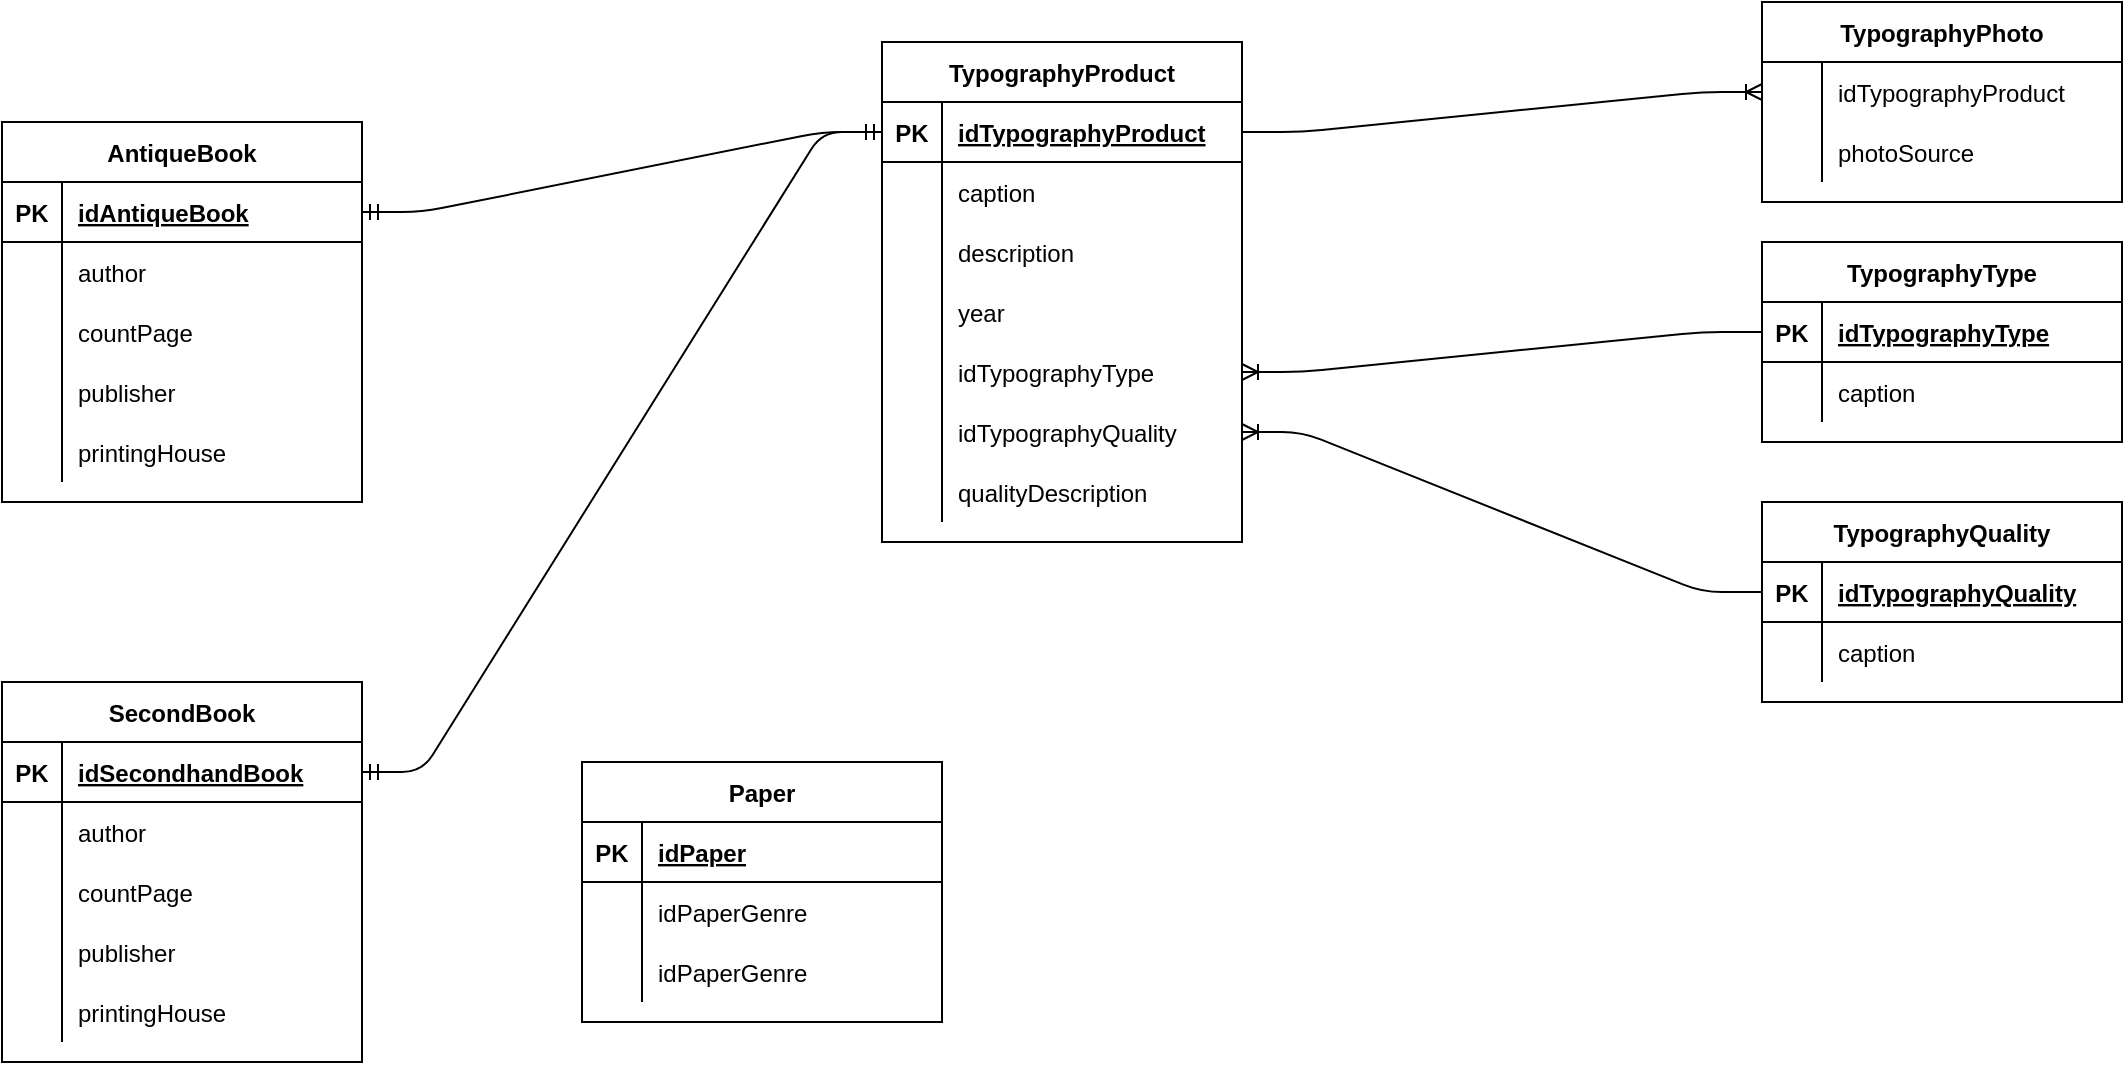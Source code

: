 <mxfile version="13.7.9" type="device" pages="2"><diagram id="R2lEEEUBdFMjLlhIrx00" name="Общая структура"><mxGraphModel dx="1952" dy="652" grid="1" gridSize="10" guides="1" tooltips="1" connect="1" arrows="1" fold="1" page="1" pageScale="1" pageWidth="850" pageHeight="1100" math="0" shadow="0" extFonts="Permanent Marker^https://fonts.googleapis.com/css?family=Permanent+Marker"><root><mxCell id="0"/><mxCell id="1" parent="0"/><mxCell id="7gq-bZuDtef8zBYDTIqY-27" value="" style="edgeStyle=entityRelationEdgeStyle;fontSize=12;html=1;endArrow=ERoneToMany;" parent="1" source="7gq-bZuDtef8zBYDTIqY-15" target="fQw-BtRaJXhAXheImwNY-1" edge="1"><mxGeometry width="100" height="100" relative="1" as="geometry"><mxPoint x="580" y="140" as="sourcePoint"/><mxPoint x="550" y="280" as="targetPoint"/></mxGeometry></mxCell><mxCell id="7gq-bZuDtef8zBYDTIqY-1" value="TypographyProduct" style="shape=table;startSize=30;container=1;collapsible=1;childLayout=tableLayout;fixedRows=1;rowLines=0;fontStyle=1;align=center;resizeLast=1;" parent="1" vertex="1"><mxGeometry x="160" y="40" width="180" height="250" as="geometry"/></mxCell><mxCell id="7gq-bZuDtef8zBYDTIqY-2" value="" style="shape=partialRectangle;collapsible=0;dropTarget=0;pointerEvents=0;fillColor=none;top=0;left=0;bottom=1;right=0;points=[[0,0.5],[1,0.5]];portConstraint=eastwest;" parent="7gq-bZuDtef8zBYDTIqY-1" vertex="1"><mxGeometry y="30" width="180" height="30" as="geometry"/></mxCell><mxCell id="7gq-bZuDtef8zBYDTIqY-3" value="PK" style="shape=partialRectangle;connectable=0;fillColor=none;top=0;left=0;bottom=0;right=0;fontStyle=1;overflow=hidden;" parent="7gq-bZuDtef8zBYDTIqY-2" vertex="1"><mxGeometry width="30" height="30" as="geometry"/></mxCell><mxCell id="7gq-bZuDtef8zBYDTIqY-4" value="idTypographyProduct" style="shape=partialRectangle;connectable=0;fillColor=none;top=0;left=0;bottom=0;right=0;align=left;spacingLeft=6;fontStyle=5;overflow=hidden;" parent="7gq-bZuDtef8zBYDTIqY-2" vertex="1"><mxGeometry x="30" width="150" height="30" as="geometry"/></mxCell><mxCell id="7gq-bZuDtef8zBYDTIqY-5" value="" style="shape=partialRectangle;collapsible=0;dropTarget=0;pointerEvents=0;fillColor=none;top=0;left=0;bottom=0;right=0;points=[[0,0.5],[1,0.5]];portConstraint=eastwest;" parent="7gq-bZuDtef8zBYDTIqY-1" vertex="1"><mxGeometry y="60" width="180" height="30" as="geometry"/></mxCell><mxCell id="7gq-bZuDtef8zBYDTIqY-6" value="" style="shape=partialRectangle;connectable=0;fillColor=none;top=0;left=0;bottom=0;right=0;editable=1;overflow=hidden;" parent="7gq-bZuDtef8zBYDTIqY-5" vertex="1"><mxGeometry width="30" height="30" as="geometry"/></mxCell><mxCell id="7gq-bZuDtef8zBYDTIqY-7" value="caption" style="shape=partialRectangle;connectable=0;fillColor=none;top=0;left=0;bottom=0;right=0;align=left;spacingLeft=6;overflow=hidden;" parent="7gq-bZuDtef8zBYDTIqY-5" vertex="1"><mxGeometry x="30" width="150" height="30" as="geometry"/></mxCell><mxCell id="fQw-BtRaJXhAXheImwNY-48" value="" style="shape=partialRectangle;collapsible=0;dropTarget=0;pointerEvents=0;fillColor=none;top=0;left=0;bottom=0;right=0;points=[[0,0.5],[1,0.5]];portConstraint=eastwest;" parent="7gq-bZuDtef8zBYDTIqY-1" vertex="1"><mxGeometry y="90" width="180" height="30" as="geometry"/></mxCell><mxCell id="fQw-BtRaJXhAXheImwNY-49" value="" style="shape=partialRectangle;connectable=0;fillColor=none;top=0;left=0;bottom=0;right=0;editable=1;overflow=hidden;" parent="fQw-BtRaJXhAXheImwNY-48" vertex="1"><mxGeometry width="30" height="30" as="geometry"/></mxCell><mxCell id="fQw-BtRaJXhAXheImwNY-50" value="description" style="shape=partialRectangle;connectable=0;fillColor=none;top=0;left=0;bottom=0;right=0;align=left;spacingLeft=6;overflow=hidden;" parent="fQw-BtRaJXhAXheImwNY-48" vertex="1"><mxGeometry x="30" width="150" height="30" as="geometry"/></mxCell><mxCell id="7gq-bZuDtef8zBYDTIqY-8" value="" style="shape=partialRectangle;collapsible=0;dropTarget=0;pointerEvents=0;fillColor=none;top=0;left=0;bottom=0;right=0;points=[[0,0.5],[1,0.5]];portConstraint=eastwest;" parent="7gq-bZuDtef8zBYDTIqY-1" vertex="1"><mxGeometry y="120" width="180" height="30" as="geometry"/></mxCell><mxCell id="7gq-bZuDtef8zBYDTIqY-9" value="" style="shape=partialRectangle;connectable=0;fillColor=none;top=0;left=0;bottom=0;right=0;editable=1;overflow=hidden;" parent="7gq-bZuDtef8zBYDTIqY-8" vertex="1"><mxGeometry width="30" height="30" as="geometry"/></mxCell><mxCell id="7gq-bZuDtef8zBYDTIqY-10" value="year" style="shape=partialRectangle;connectable=0;fillColor=none;top=0;left=0;bottom=0;right=0;align=left;spacingLeft=6;overflow=hidden;" parent="7gq-bZuDtef8zBYDTIqY-8" vertex="1"><mxGeometry x="30" width="150" height="30" as="geometry"/></mxCell><mxCell id="fQw-BtRaJXhAXheImwNY-1" value="" style="shape=partialRectangle;collapsible=0;dropTarget=0;pointerEvents=0;fillColor=none;top=0;left=0;bottom=0;right=0;points=[[0,0.5],[1,0.5]];portConstraint=eastwest;" parent="7gq-bZuDtef8zBYDTIqY-1" vertex="1"><mxGeometry y="150" width="180" height="30" as="geometry"/></mxCell><mxCell id="fQw-BtRaJXhAXheImwNY-2" value="" style="shape=partialRectangle;connectable=0;fillColor=none;top=0;left=0;bottom=0;right=0;editable=1;overflow=hidden;" parent="fQw-BtRaJXhAXheImwNY-1" vertex="1"><mxGeometry width="30" height="30" as="geometry"/></mxCell><mxCell id="fQw-BtRaJXhAXheImwNY-3" value="idTypographyType" style="shape=partialRectangle;connectable=0;fillColor=none;top=0;left=0;bottom=0;right=0;align=left;spacingLeft=6;overflow=hidden;" parent="fQw-BtRaJXhAXheImwNY-1" vertex="1"><mxGeometry x="30" width="150" height="30" as="geometry"/></mxCell><mxCell id="fQw-BtRaJXhAXheImwNY-4" value="" style="shape=partialRectangle;collapsible=0;dropTarget=0;pointerEvents=0;fillColor=none;top=0;left=0;bottom=0;right=0;points=[[0,0.5],[1,0.5]];portConstraint=eastwest;" parent="7gq-bZuDtef8zBYDTIqY-1" vertex="1"><mxGeometry y="180" width="180" height="30" as="geometry"/></mxCell><mxCell id="fQw-BtRaJXhAXheImwNY-5" value="" style="shape=partialRectangle;connectable=0;fillColor=none;top=0;left=0;bottom=0;right=0;editable=1;overflow=hidden;" parent="fQw-BtRaJXhAXheImwNY-4" vertex="1"><mxGeometry width="30" height="30" as="geometry"/></mxCell><mxCell id="fQw-BtRaJXhAXheImwNY-6" value="idTypographyQuality" style="shape=partialRectangle;connectable=0;fillColor=none;top=0;left=0;bottom=0;right=0;align=left;spacingLeft=6;overflow=hidden;" parent="fQw-BtRaJXhAXheImwNY-4" vertex="1"><mxGeometry x="30" width="150" height="30" as="geometry"/></mxCell><mxCell id="7gq-bZuDtef8zBYDTIqY-11" value="" style="shape=partialRectangle;collapsible=0;dropTarget=0;pointerEvents=0;fillColor=none;top=0;left=0;bottom=0;right=0;points=[[0,0.5],[1,0.5]];portConstraint=eastwest;" parent="7gq-bZuDtef8zBYDTIqY-1" vertex="1"><mxGeometry y="210" width="180" height="30" as="geometry"/></mxCell><mxCell id="7gq-bZuDtef8zBYDTIqY-12" value="" style="shape=partialRectangle;connectable=0;fillColor=none;top=0;left=0;bottom=0;right=0;editable=1;overflow=hidden;" parent="7gq-bZuDtef8zBYDTIqY-11" vertex="1"><mxGeometry width="30" height="30" as="geometry"/></mxCell><mxCell id="7gq-bZuDtef8zBYDTIqY-13" value="qualityDescription" style="shape=partialRectangle;connectable=0;fillColor=none;top=0;left=0;bottom=0;right=0;align=left;spacingLeft=6;overflow=hidden;" parent="7gq-bZuDtef8zBYDTIqY-11" vertex="1"><mxGeometry x="30" width="150" height="30" as="geometry"/></mxCell><mxCell id="fQw-BtRaJXhAXheImwNY-7" value="" style="edgeStyle=entityRelationEdgeStyle;fontSize=12;html=1;endArrow=ERoneToMany;" parent="1" source="OE2pq34uRL8KqvzBAQ7R-21" target="fQw-BtRaJXhAXheImwNY-4" edge="1"><mxGeometry width="100" height="100" relative="1" as="geometry"><mxPoint x="610" y="95" as="sourcePoint"/><mxPoint x="350" y="185" as="targetPoint"/></mxGeometry></mxCell><mxCell id="fQw-BtRaJXhAXheImwNY-8" value="" style="edgeStyle=entityRelationEdgeStyle;fontSize=12;html=1;endArrow=ERmandOne;startArrow=ERmandOne;" parent="1" source="OE2pq34uRL8KqvzBAQ7R-2" target="7gq-bZuDtef8zBYDTIqY-2" edge="1"><mxGeometry width="100" height="100" relative="1" as="geometry"><mxPoint x="50" y="450" as="sourcePoint"/><mxPoint x="150" y="350" as="targetPoint"/></mxGeometry></mxCell><mxCell id="fQw-BtRaJXhAXheImwNY-9" value="SecondBook" style="shape=table;startSize=30;container=1;collapsible=1;childLayout=tableLayout;fixedRows=1;rowLines=0;fontStyle=1;align=center;resizeLast=1;" parent="1" vertex="1"><mxGeometry x="-280" y="360" width="180" height="190" as="geometry"/></mxCell><mxCell id="fQw-BtRaJXhAXheImwNY-10" value="" style="shape=partialRectangle;collapsible=0;dropTarget=0;pointerEvents=0;fillColor=none;top=0;left=0;bottom=1;right=0;points=[[0,0.5],[1,0.5]];portConstraint=eastwest;" parent="fQw-BtRaJXhAXheImwNY-9" vertex="1"><mxGeometry y="30" width="180" height="30" as="geometry"/></mxCell><mxCell id="fQw-BtRaJXhAXheImwNY-11" value="PK" style="shape=partialRectangle;connectable=0;fillColor=none;top=0;left=0;bottom=0;right=0;fontStyle=1;overflow=hidden;" parent="fQw-BtRaJXhAXheImwNY-10" vertex="1"><mxGeometry width="30" height="30" as="geometry"/></mxCell><mxCell id="fQw-BtRaJXhAXheImwNY-12" value="idSecondhandBook" style="shape=partialRectangle;connectable=0;fillColor=none;top=0;left=0;bottom=0;right=0;align=left;spacingLeft=6;fontStyle=5;overflow=hidden;" parent="fQw-BtRaJXhAXheImwNY-10" vertex="1"><mxGeometry x="30" width="150" height="30" as="geometry"/></mxCell><mxCell id="fQw-BtRaJXhAXheImwNY-13" value="" style="shape=partialRectangle;collapsible=0;dropTarget=0;pointerEvents=0;fillColor=none;top=0;left=0;bottom=0;right=0;points=[[0,0.5],[1,0.5]];portConstraint=eastwest;" parent="fQw-BtRaJXhAXheImwNY-9" vertex="1"><mxGeometry y="60" width="180" height="30" as="geometry"/></mxCell><mxCell id="fQw-BtRaJXhAXheImwNY-14" value="" style="shape=partialRectangle;connectable=0;fillColor=none;top=0;left=0;bottom=0;right=0;editable=1;overflow=hidden;" parent="fQw-BtRaJXhAXheImwNY-13" vertex="1"><mxGeometry width="30" height="30" as="geometry"/></mxCell><mxCell id="fQw-BtRaJXhAXheImwNY-15" value="author" style="shape=partialRectangle;connectable=0;fillColor=none;top=0;left=0;bottom=0;right=0;align=left;spacingLeft=6;overflow=hidden;" parent="fQw-BtRaJXhAXheImwNY-13" vertex="1"><mxGeometry x="30" width="150" height="30" as="geometry"/></mxCell><mxCell id="fQw-BtRaJXhAXheImwNY-16" value="" style="shape=partialRectangle;collapsible=0;dropTarget=0;pointerEvents=0;fillColor=none;top=0;left=0;bottom=0;right=0;points=[[0,0.5],[1,0.5]];portConstraint=eastwest;" parent="fQw-BtRaJXhAXheImwNY-9" vertex="1"><mxGeometry y="90" width="180" height="30" as="geometry"/></mxCell><mxCell id="fQw-BtRaJXhAXheImwNY-17" value="" style="shape=partialRectangle;connectable=0;fillColor=none;top=0;left=0;bottom=0;right=0;editable=1;overflow=hidden;" parent="fQw-BtRaJXhAXheImwNY-16" vertex="1"><mxGeometry width="30" height="30" as="geometry"/></mxCell><mxCell id="fQw-BtRaJXhAXheImwNY-18" value="countPage" style="shape=partialRectangle;connectable=0;fillColor=none;top=0;left=0;bottom=0;right=0;align=left;spacingLeft=6;overflow=hidden;" parent="fQw-BtRaJXhAXheImwNY-16" vertex="1"><mxGeometry x="30" width="150" height="30" as="geometry"/></mxCell><mxCell id="fQw-BtRaJXhAXheImwNY-19" value="" style="shape=partialRectangle;collapsible=0;dropTarget=0;pointerEvents=0;fillColor=none;top=0;left=0;bottom=0;right=0;points=[[0,0.5],[1,0.5]];portConstraint=eastwest;" parent="fQw-BtRaJXhAXheImwNY-9" vertex="1"><mxGeometry y="120" width="180" height="30" as="geometry"/></mxCell><mxCell id="fQw-BtRaJXhAXheImwNY-20" value="" style="shape=partialRectangle;connectable=0;fillColor=none;top=0;left=0;bottom=0;right=0;editable=1;overflow=hidden;" parent="fQw-BtRaJXhAXheImwNY-19" vertex="1"><mxGeometry width="30" height="30" as="geometry"/></mxCell><mxCell id="fQw-BtRaJXhAXheImwNY-21" value="publisher" style="shape=partialRectangle;connectable=0;fillColor=none;top=0;left=0;bottom=0;right=0;align=left;spacingLeft=6;overflow=hidden;" parent="fQw-BtRaJXhAXheImwNY-19" vertex="1"><mxGeometry x="30" width="150" height="30" as="geometry"/></mxCell><mxCell id="fQw-BtRaJXhAXheImwNY-22" value="" style="shape=partialRectangle;collapsible=0;dropTarget=0;pointerEvents=0;fillColor=none;top=0;left=0;bottom=0;right=0;points=[[0,0.5],[1,0.5]];portConstraint=eastwest;" parent="fQw-BtRaJXhAXheImwNY-9" vertex="1"><mxGeometry y="150" width="180" height="30" as="geometry"/></mxCell><mxCell id="fQw-BtRaJXhAXheImwNY-23" value="" style="shape=partialRectangle;connectable=0;fillColor=none;top=0;left=0;bottom=0;right=0;editable=1;overflow=hidden;" parent="fQw-BtRaJXhAXheImwNY-22" vertex="1"><mxGeometry width="30" height="30" as="geometry"/></mxCell><mxCell id="fQw-BtRaJXhAXheImwNY-24" value="printingHouse" style="shape=partialRectangle;connectable=0;fillColor=none;top=0;left=0;bottom=0;right=0;align=left;spacingLeft=6;overflow=hidden;" parent="fQw-BtRaJXhAXheImwNY-22" vertex="1"><mxGeometry x="30" width="150" height="30" as="geometry"/></mxCell><mxCell id="OE2pq34uRL8KqvzBAQ7R-1" value="AntiqueBook" style="shape=table;startSize=30;container=1;collapsible=1;childLayout=tableLayout;fixedRows=1;rowLines=0;fontStyle=1;align=center;resizeLast=1;" parent="1" vertex="1"><mxGeometry x="-280" y="80" width="180" height="190" as="geometry"/></mxCell><mxCell id="OE2pq34uRL8KqvzBAQ7R-2" value="" style="shape=partialRectangle;collapsible=0;dropTarget=0;pointerEvents=0;fillColor=none;top=0;left=0;bottom=1;right=0;points=[[0,0.5],[1,0.5]];portConstraint=eastwest;" parent="OE2pq34uRL8KqvzBAQ7R-1" vertex="1"><mxGeometry y="30" width="180" height="30" as="geometry"/></mxCell><mxCell id="OE2pq34uRL8KqvzBAQ7R-3" value="PK" style="shape=partialRectangle;connectable=0;fillColor=none;top=0;left=0;bottom=0;right=0;fontStyle=1;overflow=hidden;" parent="OE2pq34uRL8KqvzBAQ7R-2" vertex="1"><mxGeometry width="30" height="30" as="geometry"/></mxCell><mxCell id="OE2pq34uRL8KqvzBAQ7R-4" value="idAntiqueBook" style="shape=partialRectangle;connectable=0;fillColor=none;top=0;left=0;bottom=0;right=0;align=left;spacingLeft=6;fontStyle=5;overflow=hidden;" parent="OE2pq34uRL8KqvzBAQ7R-2" vertex="1"><mxGeometry x="30" width="150" height="30" as="geometry"/></mxCell><mxCell id="OE2pq34uRL8KqvzBAQ7R-5" value="" style="shape=partialRectangle;collapsible=0;dropTarget=0;pointerEvents=0;fillColor=none;top=0;left=0;bottom=0;right=0;points=[[0,0.5],[1,0.5]];portConstraint=eastwest;" parent="OE2pq34uRL8KqvzBAQ7R-1" vertex="1"><mxGeometry y="60" width="180" height="30" as="geometry"/></mxCell><mxCell id="OE2pq34uRL8KqvzBAQ7R-6" value="" style="shape=partialRectangle;connectable=0;fillColor=none;top=0;left=0;bottom=0;right=0;editable=1;overflow=hidden;" parent="OE2pq34uRL8KqvzBAQ7R-5" vertex="1"><mxGeometry width="30" height="30" as="geometry"/></mxCell><mxCell id="OE2pq34uRL8KqvzBAQ7R-7" value="author" style="shape=partialRectangle;connectable=0;fillColor=none;top=0;left=0;bottom=0;right=0;align=left;spacingLeft=6;overflow=hidden;" parent="OE2pq34uRL8KqvzBAQ7R-5" vertex="1"><mxGeometry x="30" width="150" height="30" as="geometry"/></mxCell><mxCell id="OE2pq34uRL8KqvzBAQ7R-8" value="" style="shape=partialRectangle;collapsible=0;dropTarget=0;pointerEvents=0;fillColor=none;top=0;left=0;bottom=0;right=0;points=[[0,0.5],[1,0.5]];portConstraint=eastwest;" parent="OE2pq34uRL8KqvzBAQ7R-1" vertex="1"><mxGeometry y="90" width="180" height="30" as="geometry"/></mxCell><mxCell id="OE2pq34uRL8KqvzBAQ7R-9" value="" style="shape=partialRectangle;connectable=0;fillColor=none;top=0;left=0;bottom=0;right=0;editable=1;overflow=hidden;" parent="OE2pq34uRL8KqvzBAQ7R-8" vertex="1"><mxGeometry width="30" height="30" as="geometry"/></mxCell><mxCell id="OE2pq34uRL8KqvzBAQ7R-10" value="countPage" style="shape=partialRectangle;connectable=0;fillColor=none;top=0;left=0;bottom=0;right=0;align=left;spacingLeft=6;overflow=hidden;" parent="OE2pq34uRL8KqvzBAQ7R-8" vertex="1"><mxGeometry x="30" width="150" height="30" as="geometry"/></mxCell><mxCell id="OE2pq34uRL8KqvzBAQ7R-11" value="" style="shape=partialRectangle;collapsible=0;dropTarget=0;pointerEvents=0;fillColor=none;top=0;left=0;bottom=0;right=0;points=[[0,0.5],[1,0.5]];portConstraint=eastwest;" parent="OE2pq34uRL8KqvzBAQ7R-1" vertex="1"><mxGeometry y="120" width="180" height="30" as="geometry"/></mxCell><mxCell id="OE2pq34uRL8KqvzBAQ7R-12" value="" style="shape=partialRectangle;connectable=0;fillColor=none;top=0;left=0;bottom=0;right=0;editable=1;overflow=hidden;" parent="OE2pq34uRL8KqvzBAQ7R-11" vertex="1"><mxGeometry width="30" height="30" as="geometry"/></mxCell><mxCell id="OE2pq34uRL8KqvzBAQ7R-13" value="publisher" style="shape=partialRectangle;connectable=0;fillColor=none;top=0;left=0;bottom=0;right=0;align=left;spacingLeft=6;overflow=hidden;" parent="OE2pq34uRL8KqvzBAQ7R-11" vertex="1"><mxGeometry x="30" width="150" height="30" as="geometry"/></mxCell><mxCell id="OE2pq34uRL8KqvzBAQ7R-14" value="" style="shape=partialRectangle;collapsible=0;dropTarget=0;pointerEvents=0;fillColor=none;top=0;left=0;bottom=0;right=0;points=[[0,0.5],[1,0.5]];portConstraint=eastwest;" parent="OE2pq34uRL8KqvzBAQ7R-1" vertex="1"><mxGeometry y="150" width="180" height="30" as="geometry"/></mxCell><mxCell id="OE2pq34uRL8KqvzBAQ7R-15" value="" style="shape=partialRectangle;connectable=0;fillColor=none;top=0;left=0;bottom=0;right=0;editable=1;overflow=hidden;" parent="OE2pq34uRL8KqvzBAQ7R-14" vertex="1"><mxGeometry width="30" height="30" as="geometry"/></mxCell><mxCell id="OE2pq34uRL8KqvzBAQ7R-16" value="printingHouse" style="shape=partialRectangle;connectable=0;fillColor=none;top=0;left=0;bottom=0;right=0;align=left;spacingLeft=6;overflow=hidden;" parent="OE2pq34uRL8KqvzBAQ7R-14" vertex="1"><mxGeometry x="30" width="150" height="30" as="geometry"/></mxCell><mxCell id="fQw-BtRaJXhAXheImwNY-28" value="" style="edgeStyle=entityRelationEdgeStyle;fontSize=12;html=1;endArrow=ERmandOne;startArrow=ERmandOne;" parent="1" source="fQw-BtRaJXhAXheImwNY-10" target="7gq-bZuDtef8zBYDTIqY-2" edge="1"><mxGeometry width="100" height="100" relative="1" as="geometry"><mxPoint x="-20" y="430" as="sourcePoint"/><mxPoint x="80" y="330" as="targetPoint"/></mxGeometry></mxCell><mxCell id="fQw-BtRaJXhAXheImwNY-29" value="Paper" style="shape=table;startSize=30;container=1;collapsible=1;childLayout=tableLayout;fixedRows=1;rowLines=0;fontStyle=1;align=center;resizeLast=1;" parent="1" vertex="1"><mxGeometry x="10" y="400" width="180" height="130" as="geometry"/></mxCell><mxCell id="fQw-BtRaJXhAXheImwNY-30" value="" style="shape=partialRectangle;collapsible=0;dropTarget=0;pointerEvents=0;fillColor=none;top=0;left=0;bottom=1;right=0;points=[[0,0.5],[1,0.5]];portConstraint=eastwest;" parent="fQw-BtRaJXhAXheImwNY-29" vertex="1"><mxGeometry y="30" width="180" height="30" as="geometry"/></mxCell><mxCell id="fQw-BtRaJXhAXheImwNY-31" value="PK" style="shape=partialRectangle;connectable=0;fillColor=none;top=0;left=0;bottom=0;right=0;fontStyle=1;overflow=hidden;" parent="fQw-BtRaJXhAXheImwNY-30" vertex="1"><mxGeometry width="30" height="30" as="geometry"/></mxCell><mxCell id="fQw-BtRaJXhAXheImwNY-32" value="idPaper" style="shape=partialRectangle;connectable=0;fillColor=none;top=0;left=0;bottom=0;right=0;align=left;spacingLeft=6;fontStyle=5;overflow=hidden;" parent="fQw-BtRaJXhAXheImwNY-30" vertex="1"><mxGeometry x="30" width="150" height="30" as="geometry"/></mxCell><mxCell id="fQw-BtRaJXhAXheImwNY-33" value="" style="shape=partialRectangle;collapsible=0;dropTarget=0;pointerEvents=0;fillColor=none;top=0;left=0;bottom=0;right=0;points=[[0,0.5],[1,0.5]];portConstraint=eastwest;" parent="fQw-BtRaJXhAXheImwNY-29" vertex="1"><mxGeometry y="60" width="180" height="30" as="geometry"/></mxCell><mxCell id="fQw-BtRaJXhAXheImwNY-34" value="" style="shape=partialRectangle;connectable=0;fillColor=none;top=0;left=0;bottom=0;right=0;editable=1;overflow=hidden;" parent="fQw-BtRaJXhAXheImwNY-33" vertex="1"><mxGeometry width="30" height="30" as="geometry"/></mxCell><mxCell id="fQw-BtRaJXhAXheImwNY-35" value="idPaperGenre" style="shape=partialRectangle;connectable=0;fillColor=none;top=0;left=0;bottom=0;right=0;align=left;spacingLeft=6;overflow=hidden;" parent="fQw-BtRaJXhAXheImwNY-33" vertex="1"><mxGeometry x="30" width="150" height="30" as="geometry"/></mxCell><mxCell id="fQw-BtRaJXhAXheImwNY-45" value="" style="shape=partialRectangle;collapsible=0;dropTarget=0;pointerEvents=0;fillColor=none;top=0;left=0;bottom=0;right=0;points=[[0,0.5],[1,0.5]];portConstraint=eastwest;" parent="fQw-BtRaJXhAXheImwNY-29" vertex="1"><mxGeometry y="90" width="180" height="30" as="geometry"/></mxCell><mxCell id="fQw-BtRaJXhAXheImwNY-46" value="" style="shape=partialRectangle;connectable=0;fillColor=none;top=0;left=0;bottom=0;right=0;editable=1;overflow=hidden;" parent="fQw-BtRaJXhAXheImwNY-45" vertex="1"><mxGeometry width="30" height="30" as="geometry"/></mxCell><mxCell id="fQw-BtRaJXhAXheImwNY-47" value="idPaperGenre" style="shape=partialRectangle;connectable=0;fillColor=none;top=0;left=0;bottom=0;right=0;align=left;spacingLeft=6;overflow=hidden;" parent="fQw-BtRaJXhAXheImwNY-45" vertex="1"><mxGeometry x="30" width="150" height="30" as="geometry"/></mxCell><mxCell id="U7Vsc9wAjBrUEClvixu4-14" value="" style="edgeStyle=entityRelationEdgeStyle;fontSize=12;html=1;endArrow=ERoneToMany;" edge="1" parent="1" source="7gq-bZuDtef8zBYDTIqY-2" target="U7Vsc9wAjBrUEClvixu4-8"><mxGeometry width="100" height="100" relative="1" as="geometry"><mxPoint x="220" y="630" as="sourcePoint"/><mxPoint x="320" y="530" as="targetPoint"/></mxGeometry></mxCell><mxCell id="OE2pq34uRL8KqvzBAQ7R-20" value="TypographyQuality" style="shape=table;startSize=30;container=1;collapsible=1;childLayout=tableLayout;fixedRows=1;rowLines=0;fontStyle=1;align=center;resizeLast=1;" parent="1" vertex="1"><mxGeometry x="600" y="270" width="180" height="100" as="geometry"/></mxCell><mxCell id="OE2pq34uRL8KqvzBAQ7R-21" value="" style="shape=partialRectangle;collapsible=0;dropTarget=0;pointerEvents=0;fillColor=none;top=0;left=0;bottom=1;right=0;points=[[0,0.5],[1,0.5]];portConstraint=eastwest;" parent="OE2pq34uRL8KqvzBAQ7R-20" vertex="1"><mxGeometry y="30" width="180" height="30" as="geometry"/></mxCell><mxCell id="OE2pq34uRL8KqvzBAQ7R-22" value="PK" style="shape=partialRectangle;connectable=0;fillColor=none;top=0;left=0;bottom=0;right=0;fontStyle=1;overflow=hidden;" parent="OE2pq34uRL8KqvzBAQ7R-21" vertex="1"><mxGeometry width="30" height="30" as="geometry"/></mxCell><mxCell id="OE2pq34uRL8KqvzBAQ7R-23" value="idTypographyQuality" style="shape=partialRectangle;connectable=0;fillColor=none;top=0;left=0;bottom=0;right=0;align=left;spacingLeft=6;fontStyle=5;overflow=hidden;" parent="OE2pq34uRL8KqvzBAQ7R-21" vertex="1"><mxGeometry x="30" width="150" height="30" as="geometry"/></mxCell><mxCell id="OE2pq34uRL8KqvzBAQ7R-24" value="" style="shape=partialRectangle;collapsible=0;dropTarget=0;pointerEvents=0;fillColor=none;top=0;left=0;bottom=0;right=0;points=[[0,0.5],[1,0.5]];portConstraint=eastwest;" parent="OE2pq34uRL8KqvzBAQ7R-20" vertex="1"><mxGeometry y="60" width="180" height="30" as="geometry"/></mxCell><mxCell id="OE2pq34uRL8KqvzBAQ7R-25" value="" style="shape=partialRectangle;connectable=0;fillColor=none;top=0;left=0;bottom=0;right=0;editable=1;overflow=hidden;" parent="OE2pq34uRL8KqvzBAQ7R-24" vertex="1"><mxGeometry width="30" height="30" as="geometry"/></mxCell><mxCell id="OE2pq34uRL8KqvzBAQ7R-26" value="caption" style="shape=partialRectangle;connectable=0;fillColor=none;top=0;left=0;bottom=0;right=0;align=left;spacingLeft=6;overflow=hidden;" parent="OE2pq34uRL8KqvzBAQ7R-24" vertex="1"><mxGeometry x="30" width="150" height="30" as="geometry"/></mxCell><mxCell id="7gq-bZuDtef8zBYDTIqY-14" value="TypographyType" style="shape=table;startSize=30;container=1;collapsible=1;childLayout=tableLayout;fixedRows=1;rowLines=0;fontStyle=1;align=center;resizeLast=1;" parent="1" vertex="1"><mxGeometry x="600" y="140" width="180" height="100" as="geometry"/></mxCell><mxCell id="7gq-bZuDtef8zBYDTIqY-15" value="" style="shape=partialRectangle;collapsible=0;dropTarget=0;pointerEvents=0;fillColor=none;top=0;left=0;bottom=1;right=0;points=[[0,0.5],[1,0.5]];portConstraint=eastwest;" parent="7gq-bZuDtef8zBYDTIqY-14" vertex="1"><mxGeometry y="30" width="180" height="30" as="geometry"/></mxCell><mxCell id="7gq-bZuDtef8zBYDTIqY-16" value="PK" style="shape=partialRectangle;connectable=0;fillColor=none;top=0;left=0;bottom=0;right=0;fontStyle=1;overflow=hidden;" parent="7gq-bZuDtef8zBYDTIqY-15" vertex="1"><mxGeometry width="30" height="30" as="geometry"/></mxCell><mxCell id="7gq-bZuDtef8zBYDTIqY-17" value="idTypographyType" style="shape=partialRectangle;connectable=0;fillColor=none;top=0;left=0;bottom=0;right=0;align=left;spacingLeft=6;fontStyle=5;overflow=hidden;" parent="7gq-bZuDtef8zBYDTIqY-15" vertex="1"><mxGeometry x="30" width="150" height="30" as="geometry"/></mxCell><mxCell id="7gq-bZuDtef8zBYDTIqY-18" value="" style="shape=partialRectangle;collapsible=0;dropTarget=0;pointerEvents=0;fillColor=none;top=0;left=0;bottom=0;right=0;points=[[0,0.5],[1,0.5]];portConstraint=eastwest;" parent="7gq-bZuDtef8zBYDTIqY-14" vertex="1"><mxGeometry y="60" width="180" height="30" as="geometry"/></mxCell><mxCell id="7gq-bZuDtef8zBYDTIqY-19" value="" style="shape=partialRectangle;connectable=0;fillColor=none;top=0;left=0;bottom=0;right=0;editable=1;overflow=hidden;" parent="7gq-bZuDtef8zBYDTIqY-18" vertex="1"><mxGeometry width="30" height="30" as="geometry"/></mxCell><mxCell id="7gq-bZuDtef8zBYDTIqY-20" value="caption" style="shape=partialRectangle;connectable=0;fillColor=none;top=0;left=0;bottom=0;right=0;align=left;spacingLeft=6;overflow=hidden;" parent="7gq-bZuDtef8zBYDTIqY-18" vertex="1"><mxGeometry x="30" width="150" height="30" as="geometry"/></mxCell><mxCell id="U7Vsc9wAjBrUEClvixu4-1" value="TypographyPhoto" style="shape=table;startSize=30;container=1;collapsible=1;childLayout=tableLayout;fixedRows=1;rowLines=0;fontStyle=1;align=center;resizeLast=1;" vertex="1" parent="1"><mxGeometry x="600" y="20" width="180" height="100" as="geometry"/></mxCell><mxCell id="U7Vsc9wAjBrUEClvixu4-8" value="" style="shape=partialRectangle;collapsible=0;dropTarget=0;pointerEvents=0;fillColor=none;top=0;left=0;bottom=0;right=0;points=[[0,0.5],[1,0.5]];portConstraint=eastwest;" vertex="1" parent="U7Vsc9wAjBrUEClvixu4-1"><mxGeometry y="30" width="180" height="30" as="geometry"/></mxCell><mxCell id="U7Vsc9wAjBrUEClvixu4-9" value="" style="shape=partialRectangle;connectable=0;fillColor=none;top=0;left=0;bottom=0;right=0;editable=1;overflow=hidden;" vertex="1" parent="U7Vsc9wAjBrUEClvixu4-8"><mxGeometry width="30" height="30" as="geometry"/></mxCell><mxCell id="U7Vsc9wAjBrUEClvixu4-10" value="idTypographyProduct" style="shape=partialRectangle;connectable=0;fillColor=none;top=0;left=0;bottom=0;right=0;align=left;spacingLeft=6;overflow=hidden;" vertex="1" parent="U7Vsc9wAjBrUEClvixu4-8"><mxGeometry x="30" width="150" height="30" as="geometry"/></mxCell><mxCell id="U7Vsc9wAjBrUEClvixu4-11" value="" style="shape=partialRectangle;collapsible=0;dropTarget=0;pointerEvents=0;fillColor=none;top=0;left=0;bottom=0;right=0;points=[[0,0.5],[1,0.5]];portConstraint=eastwest;" vertex="1" parent="U7Vsc9wAjBrUEClvixu4-1"><mxGeometry y="60" width="180" height="30" as="geometry"/></mxCell><mxCell id="U7Vsc9wAjBrUEClvixu4-12" value="" style="shape=partialRectangle;connectable=0;fillColor=none;top=0;left=0;bottom=0;right=0;editable=1;overflow=hidden;" vertex="1" parent="U7Vsc9wAjBrUEClvixu4-11"><mxGeometry width="30" height="30" as="geometry"/></mxCell><mxCell id="U7Vsc9wAjBrUEClvixu4-13" value="photoSource" style="shape=partialRectangle;connectable=0;fillColor=none;top=0;left=0;bottom=0;right=0;align=left;spacingLeft=6;overflow=hidden;" vertex="1" parent="U7Vsc9wAjBrUEClvixu4-11"><mxGeometry x="30" width="150" height="30" as="geometry"/></mxCell></root></mxGraphModel></diagram><diagram id="TZNjtiAPtXSOyV1RgDeg" name="Значения кодовых словарей"><mxGraphModel dx="1102" dy="652" grid="1" gridSize="10" guides="1" tooltips="1" connect="1" arrows="1" fold="1" page="1" pageScale="1" pageWidth="827" pageHeight="1169" math="0" shadow="0"><root><mxCell id="7G2ZEqkzIKLut_F-zrIf-0"/><mxCell id="7G2ZEqkzIKLut_F-zrIf-1" parent="7G2ZEqkzIKLut_F-zrIf-0"/><mxCell id="tx18omGcolYZCf3JLZYh-13" value="TypographyType" style="swimlane;fontStyle=1;childLayout=stackLayout;horizontal=1;startSize=26;horizontalStack=0;resizeParent=1;resizeParentMax=0;resizeLast=0;collapsible=1;marginBottom=0;align=center;fontSize=14;" parent="7G2ZEqkzIKLut_F-zrIf-1" vertex="1"><mxGeometry x="40" y="40" width="160" height="176" as="geometry"/></mxCell><mxCell id="tx18omGcolYZCf3JLZYh-14" value="Антикварная книга" style="text;strokeColor=none;fillColor=none;spacingLeft=4;spacingRight=4;overflow=hidden;rotatable=0;points=[[0,0.5],[1,0.5]];portConstraint=eastwest;fontSize=12;" parent="tx18omGcolYZCf3JLZYh-13" vertex="1"><mxGeometry y="26" width="160" height="30" as="geometry"/></mxCell><mxCell id="tx18omGcolYZCf3JLZYh-15" value="Букинистическая книга" style="text;strokeColor=none;fillColor=none;spacingLeft=4;spacingRight=4;overflow=hidden;rotatable=0;points=[[0,0.5],[1,0.5]];portConstraint=eastwest;fontSize=12;" parent="tx18omGcolYZCf3JLZYh-13" vertex="1"><mxGeometry y="56" width="160" height="30" as="geometry"/></mxCell><mxCell id="tx18omGcolYZCf3JLZYh-16" value="Журнал" style="text;strokeColor=none;fillColor=none;spacingLeft=4;spacingRight=4;overflow=hidden;rotatable=0;points=[[0,0.5],[1,0.5]];portConstraint=eastwest;fontSize=12;" parent="tx18omGcolYZCf3JLZYh-13" vertex="1"><mxGeometry y="86" width="160" height="30" as="geometry"/></mxCell><mxCell id="tx18omGcolYZCf3JLZYh-17" value="Газета" style="text;strokeColor=none;fillColor=none;spacingLeft=4;spacingRight=4;overflow=hidden;rotatable=0;points=[[0,0.5],[1,0.5]];portConstraint=eastwest;fontSize=12;" parent="tx18omGcolYZCf3JLZYh-13" vertex="1"><mxGeometry y="116" width="160" height="30" as="geometry"/></mxCell><mxCell id="tx18omGcolYZCf3JLZYh-18" value="Открытка" style="text;strokeColor=none;fillColor=none;spacingLeft=4;spacingRight=4;overflow=hidden;rotatable=0;points=[[0,0.5],[1,0.5]];portConstraint=eastwest;fontSize=12;" parent="tx18omGcolYZCf3JLZYh-13" vertex="1"><mxGeometry y="146" width="160" height="30" as="geometry"/></mxCell><mxCell id="cnqbxz_QclA-MGncGDbw-1" value="TypographyQuality" style="swimlane;fontStyle=1;childLayout=stackLayout;horizontal=1;startSize=26;horizontalStack=0;resizeParent=1;resizeParentMax=0;resizeLast=0;collapsible=1;marginBottom=0;align=center;fontSize=14;" parent="7G2ZEqkzIKLut_F-zrIf-1" vertex="1"><mxGeometry x="240" y="40" width="160" height="116" as="geometry"/></mxCell><mxCell id="cnqbxz_QclA-MGncGDbw-2" value="Отличное" style="text;strokeColor=none;fillColor=none;spacingLeft=4;spacingRight=4;overflow=hidden;rotatable=0;points=[[0,0.5],[1,0.5]];portConstraint=eastwest;fontSize=12;" parent="cnqbxz_QclA-MGncGDbw-1" vertex="1"><mxGeometry y="26" width="160" height="30" as="geometry"/></mxCell><mxCell id="cnqbxz_QclA-MGncGDbw-3" value="Хорошее" style="text;strokeColor=none;fillColor=none;spacingLeft=4;spacingRight=4;overflow=hidden;rotatable=0;points=[[0,0.5],[1,0.5]];portConstraint=eastwest;fontSize=12;" parent="cnqbxz_QclA-MGncGDbw-1" vertex="1"><mxGeometry y="56" width="160" height="30" as="geometry"/></mxCell><mxCell id="cnqbxz_QclA-MGncGDbw-4" value="Плохое" style="text;strokeColor=none;fillColor=none;spacingLeft=4;spacingRight=4;overflow=hidden;rotatable=0;points=[[0,0.5],[1,0.5]];portConstraint=eastwest;fontSize=12;" parent="cnqbxz_QclA-MGncGDbw-1" vertex="1"><mxGeometry y="86" width="160" height="30" as="geometry"/></mxCell></root></mxGraphModel></diagram></mxfile>